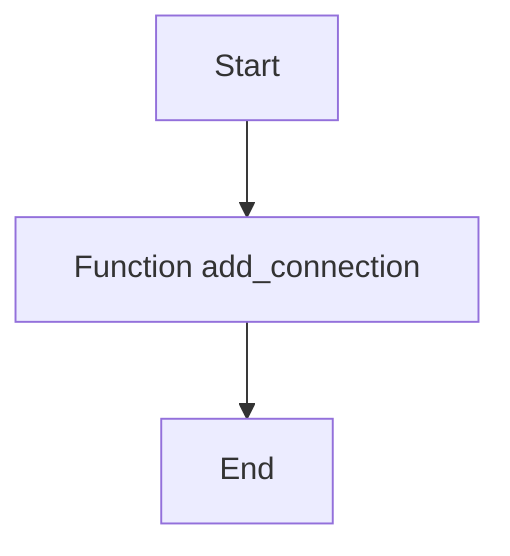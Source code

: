 flowchart TD
Start["Start"]
node1["Function add_connection"]
Start --> node1
End["End"]
node1 --> End